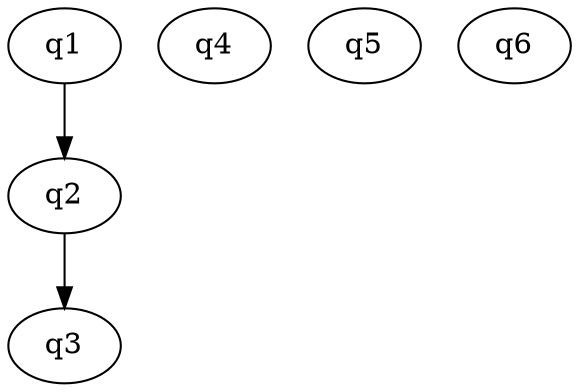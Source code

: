 digraph ch5 {
  start=q1;
  q1 [class="Question.AsyGraphicsDrawingQuestion",params="{'template': 'NumberLine.asy', 'min':'-8', 'max':'8', 'Question': 'Where are $-5$ and $2$ relative to each other?'}"];
  q2 [class="Question.QuestionOnePlusOne",params="{'Question': 'What is $1+1?'}"];
  q3 [class="Question.DrawingQuestion",params="{'Question': 'What is one plus one?'}"];
  q4 [class="Question.DotGraphicsQuestion",params="{'template': 'ch5.dot'}"];
  q5 [class="Question.SolutionQuestion",params="{'statement': 'x+3>70'}"];
  q6 [class="Question.MultiPartQuestion",params="{'parts': [{'class':'Question.SolutionQuestion', 'params': {'statement': 'x+3>70'}}, {'class':'Question.SolutionQuestion', 'params': {'statement': 'x+3<70'}}, {'class':'Question.SolutionQuestion', 'params': {'statement': '5x<2'}}, {'class':'Question.SolutionQuestion', 'params': {'statement': '-5x<2'}}]]"];
  q1 -> q2 -> q3;
}
